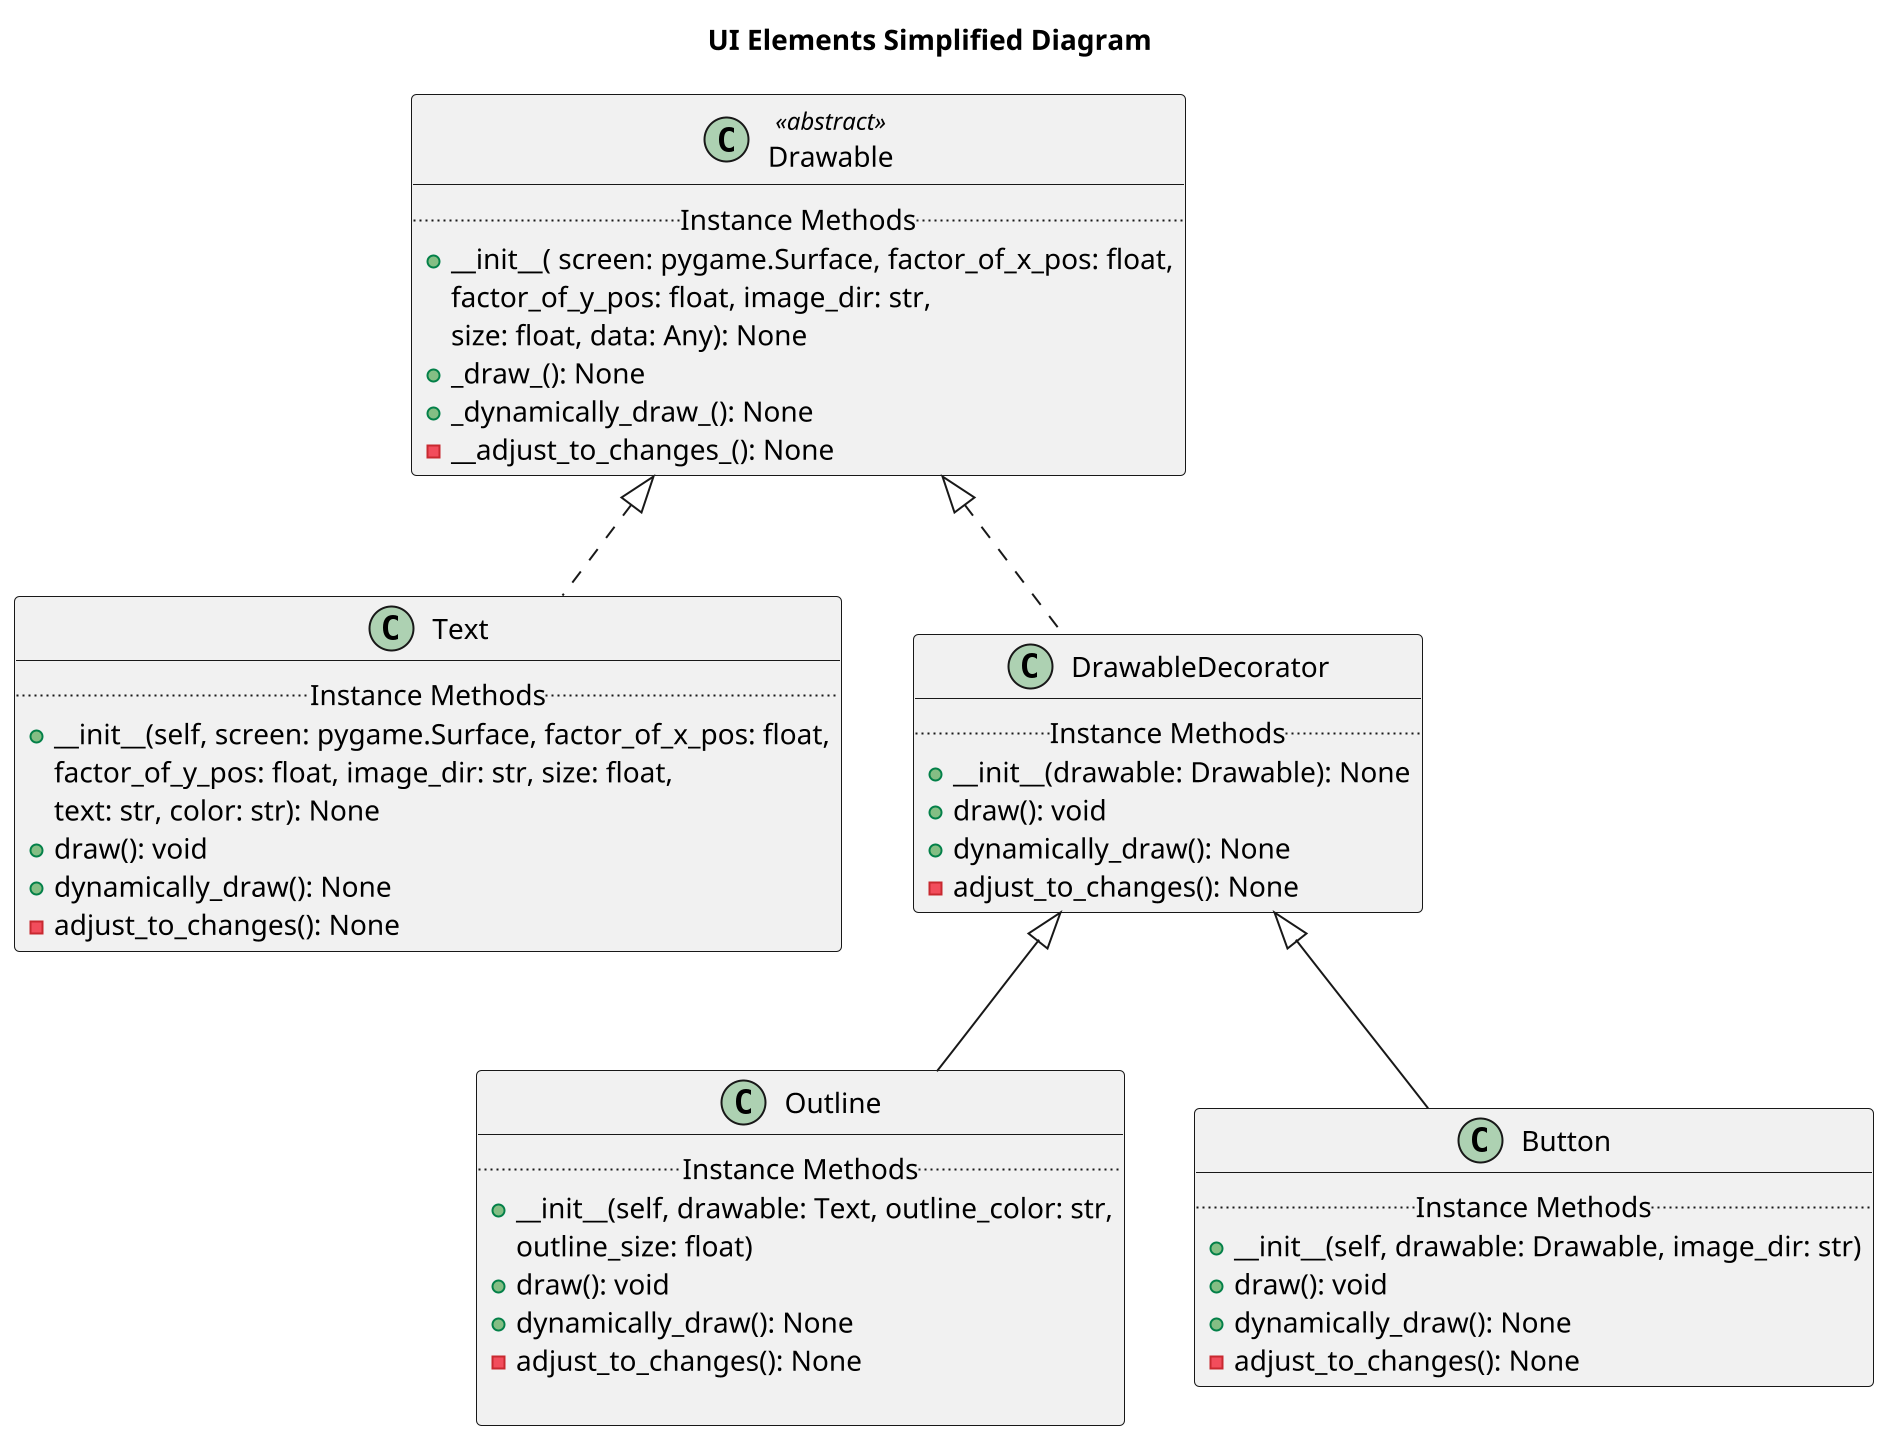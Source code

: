 @startuml
scale 2
title "UI Elements Simplified Diagram"
class Drawable <<abstract>>{
    .. Instance Methods ..
    + __init__( screen: pygame.Surface, factor_of_x_pos: float,
                 factor_of_y_pos: float, image_dir: str,
                 size: float, data: Any): None
    + _draw_(): None
    + _dynamically_draw_(): None
    - __adjust_to_changes_(): None
}

class Text implements Drawable{
    .. Instance Methods ..
    + __init__(self, screen: pygame.Surface, factor_of_x_pos: float,
                 factor_of_y_pos: float, image_dir: str, size: float,
                 text: str, color: str): None
    + draw(): void
    + dynamically_draw(): None
    - adjust_to_changes(): None
}


class DrawableDecorator implements Drawable{
    .. Instance Methods ..
    + __init__(drawable: Drawable): None
    + draw(): void
    + dynamically_draw(): None
    - adjust_to_changes(): None
}

class Outline extends DrawableDecorator{
    .. Instance Methods ..
    +__init__(self, drawable: Text, outline_color: str,
                 outline_size: float)
    + draw(): void
    + dynamically_draw(): None
    - adjust_to_changes(): None

}

class Button extends DrawableDecorator{
    .. Instance Methods ..
    + __init__(self, drawable: Drawable, image_dir: str)
    + draw(): void
    + dynamically_draw(): None
    - adjust_to_changes(): None
}
@enduml